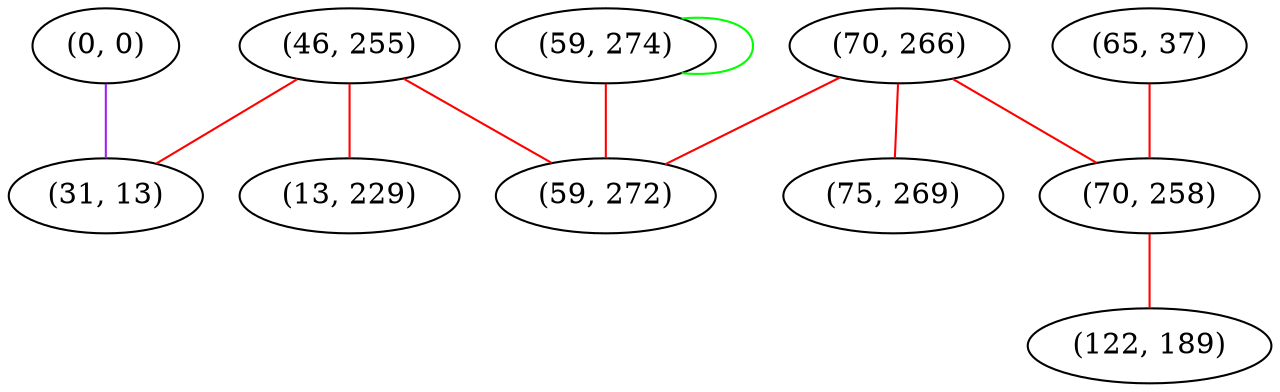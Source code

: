 graph "" {
"(0, 0)";
"(46, 255)";
"(59, 274)";
"(70, 266)";
"(13, 229)";
"(59, 272)";
"(65, 37)";
"(70, 258)";
"(31, 13)";
"(122, 189)";
"(75, 269)";
"(0, 0)" -- "(31, 13)"  [color=purple, key=0, weight=4];
"(46, 255)" -- "(59, 272)"  [color=red, key=0, weight=1];
"(46, 255)" -- "(31, 13)"  [color=red, key=0, weight=1];
"(46, 255)" -- "(13, 229)"  [color=red, key=0, weight=1];
"(59, 274)" -- "(59, 272)"  [color=red, key=0, weight=1];
"(59, 274)" -- "(59, 274)"  [color=green, key=0, weight=2];
"(70, 266)" -- "(59, 272)"  [color=red, key=0, weight=1];
"(70, 266)" -- "(70, 258)"  [color=red, key=0, weight=1];
"(70, 266)" -- "(75, 269)"  [color=red, key=0, weight=1];
"(65, 37)" -- "(70, 258)"  [color=red, key=0, weight=1];
"(70, 258)" -- "(122, 189)"  [color=red, key=0, weight=1];
}
